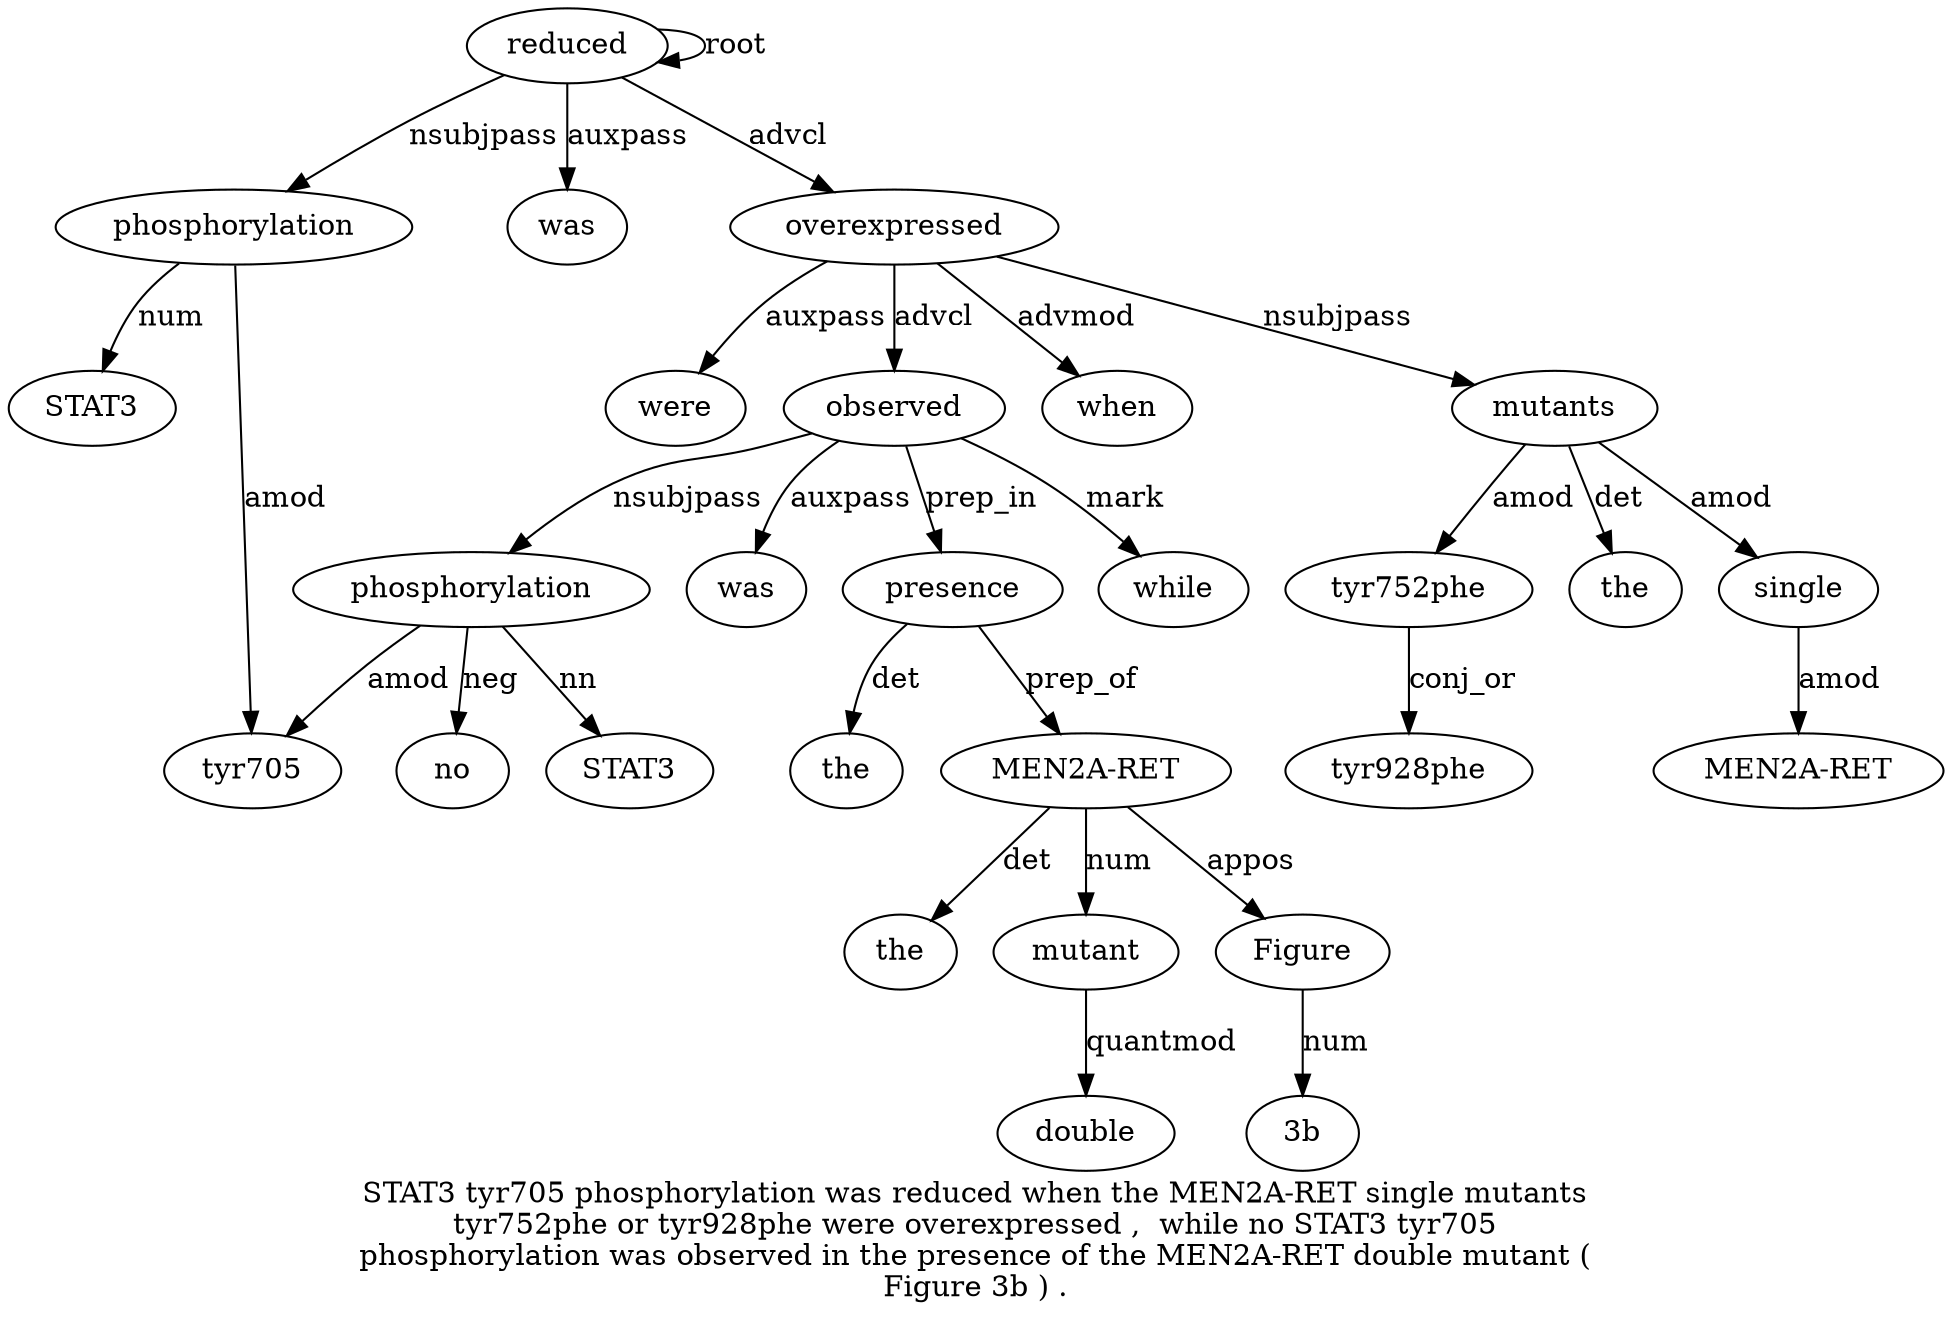 digraph "STAT3 tyr705 phosphorylation was reduced when the MEN2A-RET single mutants tyr752phe or tyr928phe were overexpressed ,  while no STAT3 tyr705 phosphorylation was observed in the presence of the MEN2A-RET double mutant ( Figure 3b ) ." {
label="STAT3 tyr705 phosphorylation was reduced when the MEN2A-RET single mutants
tyr752phe or tyr928phe were overexpressed ,  while no STAT3 tyr705
phosphorylation was observed in the presence of the MEN2A-RET double mutant (
Figure 3b ) .";
phosphorylation3 [style=filled, fillcolor=white, label=phosphorylation];
STAT31 [style=filled, fillcolor=white, label=STAT3];
phosphorylation3 -> STAT31  [label=num];
tyr7052 [style=filled, fillcolor=white, label=tyr705];
phosphorylation3 -> tyr7052  [label=amod];
reduced5 [style=filled, fillcolor=white, label=reduced];
reduced5 -> phosphorylation3  [label=nsubjpass];
was4 [style=filled, fillcolor=white, label=was];
reduced5 -> was4  [label=auxpass];
reduced5 -> reduced5  [label=root];
overexpressed15 [style=filled, fillcolor=white, label=overexpressed];
when6 [style=filled, fillcolor=white, label=when];
overexpressed15 -> when6  [label=advmod];
mutants10 [style=filled, fillcolor=white, label=mutants];
the7 [style=filled, fillcolor=white, label=the];
mutants10 -> the7  [label=det];
single9 [style=filled, fillcolor=white, label=single];
"MEN2A-RET8" [style=filled, fillcolor=white, label="MEN2A-RET"];
single9 -> "MEN2A-RET8"  [label=amod];
mutants10 -> single9  [label=amod];
overexpressed15 -> mutants10  [label=nsubjpass];
tyr752phe11 [style=filled, fillcolor=white, label=tyr752phe];
mutants10 -> tyr752phe11  [label=amod];
tyr928phe13 [style=filled, fillcolor=white, label=tyr928phe];
tyr752phe11 -> tyr928phe13  [label=conj_or];
were14 [style=filled, fillcolor=white, label=were];
overexpressed15 -> were14  [label=auxpass];
reduced5 -> overexpressed15  [label=advcl];
observed23 [style=filled, fillcolor=white, label=observed];
while17 [style=filled, fillcolor=white, label=while];
observed23 -> while17  [label=mark];
phosphorylation21 [style=filled, fillcolor=white, label=phosphorylation];
no18 [style=filled, fillcolor=white, label=no];
phosphorylation21 -> no18  [label=neg];
STAT319 [style=filled, fillcolor=white, label=STAT3];
phosphorylation21 -> STAT319  [label=nn];
phosphorylation21 -> tyr7052  [label=amod];
observed23 -> phosphorylation21  [label=nsubjpass];
was22 [style=filled, fillcolor=white, label=was];
observed23 -> was22  [label=auxpass];
overexpressed15 -> observed23  [label=advcl];
presence26 [style=filled, fillcolor=white, label=presence];
the25 [style=filled, fillcolor=white, label=the];
presence26 -> the25  [label=det];
observed23 -> presence26  [label=prep_in];
"MEN2A-RET9" [style=filled, fillcolor=white, label="MEN2A-RET"];
the28 [style=filled, fillcolor=white, label=the];
"MEN2A-RET9" -> the28  [label=det];
presence26 -> "MEN2A-RET9"  [label=prep_of];
mutant31 [style=filled, fillcolor=white, label=mutant];
double30 [style=filled, fillcolor=white, label=double];
mutant31 -> double30  [label=quantmod];
"MEN2A-RET9" -> mutant31  [label=num];
Figure33 [style=filled, fillcolor=white, label=Figure];
"MEN2A-RET9" -> Figure33  [label=appos];
"3b34" [style=filled, fillcolor=white, label="3b"];
Figure33 -> "3b34"  [label=num];
}
